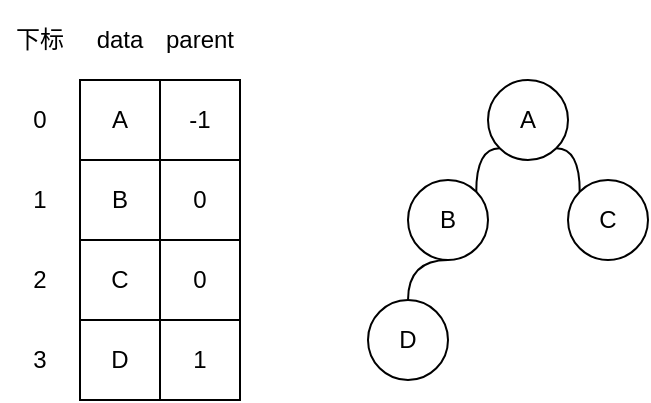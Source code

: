<mxfile version="22.0.6" type="github">
  <diagram name="第 1 页" id="Y_zXlL8C9E7NeqhMRY_K">
    <mxGraphModel dx="600" dy="310" grid="1" gridSize="10" guides="1" tooltips="1" connect="1" arrows="1" fold="1" page="1" pageScale="1" pageWidth="827" pageHeight="1169" math="0" shadow="0">
      <root>
        <mxCell id="0" />
        <mxCell id="1" parent="0" />
        <mxCell id="_PLwFfFNgd4aVGR89fuU-63" value="A" style="rounded=0;whiteSpace=wrap;html=1;" vertex="1" parent="1">
          <mxGeometry x="120" y="50" width="40" height="40" as="geometry" />
        </mxCell>
        <mxCell id="_PLwFfFNgd4aVGR89fuU-77" value="-1" style="rounded=0;whiteSpace=wrap;html=1;" vertex="1" parent="1">
          <mxGeometry x="160" y="50" width="40" height="40" as="geometry" />
        </mxCell>
        <mxCell id="_PLwFfFNgd4aVGR89fuU-78" value="B" style="rounded=0;whiteSpace=wrap;html=1;" vertex="1" parent="1">
          <mxGeometry x="120" y="90" width="40" height="40" as="geometry" />
        </mxCell>
        <mxCell id="_PLwFfFNgd4aVGR89fuU-79" value="0" style="rounded=0;whiteSpace=wrap;html=1;" vertex="1" parent="1">
          <mxGeometry x="160" y="90" width="40" height="40" as="geometry" />
        </mxCell>
        <mxCell id="_PLwFfFNgd4aVGR89fuU-80" value="C" style="rounded=0;whiteSpace=wrap;html=1;" vertex="1" parent="1">
          <mxGeometry x="120" y="130" width="40" height="40" as="geometry" />
        </mxCell>
        <mxCell id="_PLwFfFNgd4aVGR89fuU-81" value="0" style="rounded=0;whiteSpace=wrap;html=1;" vertex="1" parent="1">
          <mxGeometry x="160" y="130" width="40" height="40" as="geometry" />
        </mxCell>
        <mxCell id="_PLwFfFNgd4aVGR89fuU-82" value="D" style="rounded=0;whiteSpace=wrap;html=1;" vertex="1" parent="1">
          <mxGeometry x="120" y="170" width="40" height="40" as="geometry" />
        </mxCell>
        <mxCell id="_PLwFfFNgd4aVGR89fuU-83" value="1" style="rounded=0;whiteSpace=wrap;html=1;" vertex="1" parent="1">
          <mxGeometry x="160" y="170" width="40" height="40" as="geometry" />
        </mxCell>
        <mxCell id="_PLwFfFNgd4aVGR89fuU-84" value="下标" style="text;html=1;strokeColor=none;fillColor=none;align=center;verticalAlign=middle;whiteSpace=wrap;rounded=0;" vertex="1" parent="1">
          <mxGeometry x="80" y="10" width="40" height="40" as="geometry" />
        </mxCell>
        <mxCell id="_PLwFfFNgd4aVGR89fuU-85" value="data" style="text;html=1;strokeColor=none;fillColor=none;align=center;verticalAlign=middle;whiteSpace=wrap;rounded=0;" vertex="1" parent="1">
          <mxGeometry x="120" y="10" width="40" height="40" as="geometry" />
        </mxCell>
        <mxCell id="_PLwFfFNgd4aVGR89fuU-86" value="parent" style="text;html=1;strokeColor=none;fillColor=none;align=center;verticalAlign=middle;whiteSpace=wrap;rounded=0;" vertex="1" parent="1">
          <mxGeometry x="160" y="10" width="40" height="40" as="geometry" />
        </mxCell>
        <mxCell id="_PLwFfFNgd4aVGR89fuU-87" value="0" style="text;html=1;strokeColor=none;fillColor=none;align=center;verticalAlign=middle;whiteSpace=wrap;rounded=0;" vertex="1" parent="1">
          <mxGeometry x="80" y="50" width="40" height="40" as="geometry" />
        </mxCell>
        <mxCell id="_PLwFfFNgd4aVGR89fuU-88" value="1" style="text;html=1;strokeColor=none;fillColor=none;align=center;verticalAlign=middle;whiteSpace=wrap;rounded=0;" vertex="1" parent="1">
          <mxGeometry x="80" y="90" width="40" height="40" as="geometry" />
        </mxCell>
        <mxCell id="_PLwFfFNgd4aVGR89fuU-89" value="2" style="text;html=1;strokeColor=none;fillColor=none;align=center;verticalAlign=middle;whiteSpace=wrap;rounded=0;" vertex="1" parent="1">
          <mxGeometry x="80" y="130" width="40" height="40" as="geometry" />
        </mxCell>
        <mxCell id="_PLwFfFNgd4aVGR89fuU-90" value="3" style="text;html=1;strokeColor=none;fillColor=none;align=center;verticalAlign=middle;whiteSpace=wrap;rounded=0;" vertex="1" parent="1">
          <mxGeometry x="80" y="170" width="40" height="40" as="geometry" />
        </mxCell>
        <mxCell id="_PLwFfFNgd4aVGR89fuU-97" style="edgeStyle=orthogonalEdgeStyle;orthogonalLoop=1;jettySize=auto;html=1;exitX=0;exitY=1;exitDx=0;exitDy=0;entryX=1;entryY=0;entryDx=0;entryDy=0;curved=1;endArrow=none;endFill=0;" edge="1" parent="1" source="_PLwFfFNgd4aVGR89fuU-92" target="_PLwFfFNgd4aVGR89fuU-93">
          <mxGeometry relative="1" as="geometry" />
        </mxCell>
        <mxCell id="_PLwFfFNgd4aVGR89fuU-98" style="edgeStyle=orthogonalEdgeStyle;orthogonalLoop=1;jettySize=auto;html=1;exitX=1;exitY=1;exitDx=0;exitDy=0;entryX=0;entryY=0;entryDx=0;entryDy=0;curved=1;endArrow=none;endFill=0;" edge="1" parent="1" source="_PLwFfFNgd4aVGR89fuU-92" target="_PLwFfFNgd4aVGR89fuU-94">
          <mxGeometry relative="1" as="geometry" />
        </mxCell>
        <mxCell id="_PLwFfFNgd4aVGR89fuU-92" value="A" style="ellipse;whiteSpace=wrap;html=1;aspect=fixed;" vertex="1" parent="1">
          <mxGeometry x="324" y="50" width="40" height="40" as="geometry" />
        </mxCell>
        <mxCell id="_PLwFfFNgd4aVGR89fuU-99" style="edgeStyle=orthogonalEdgeStyle;orthogonalLoop=1;jettySize=auto;html=1;exitX=0.5;exitY=1;exitDx=0;exitDy=0;entryX=0.5;entryY=0;entryDx=0;entryDy=0;curved=1;endArrow=none;endFill=0;" edge="1" parent="1" source="_PLwFfFNgd4aVGR89fuU-93" target="_PLwFfFNgd4aVGR89fuU-95">
          <mxGeometry relative="1" as="geometry" />
        </mxCell>
        <mxCell id="_PLwFfFNgd4aVGR89fuU-93" value="B" style="ellipse;whiteSpace=wrap;html=1;aspect=fixed;" vertex="1" parent="1">
          <mxGeometry x="284" y="100" width="40" height="40" as="geometry" />
        </mxCell>
        <mxCell id="_PLwFfFNgd4aVGR89fuU-94" value="C" style="ellipse;whiteSpace=wrap;html=1;aspect=fixed;" vertex="1" parent="1">
          <mxGeometry x="364" y="100" width="40" height="40" as="geometry" />
        </mxCell>
        <mxCell id="_PLwFfFNgd4aVGR89fuU-95" value="D" style="ellipse;whiteSpace=wrap;html=1;aspect=fixed;" vertex="1" parent="1">
          <mxGeometry x="264" y="160" width="40" height="40" as="geometry" />
        </mxCell>
      </root>
    </mxGraphModel>
  </diagram>
</mxfile>
